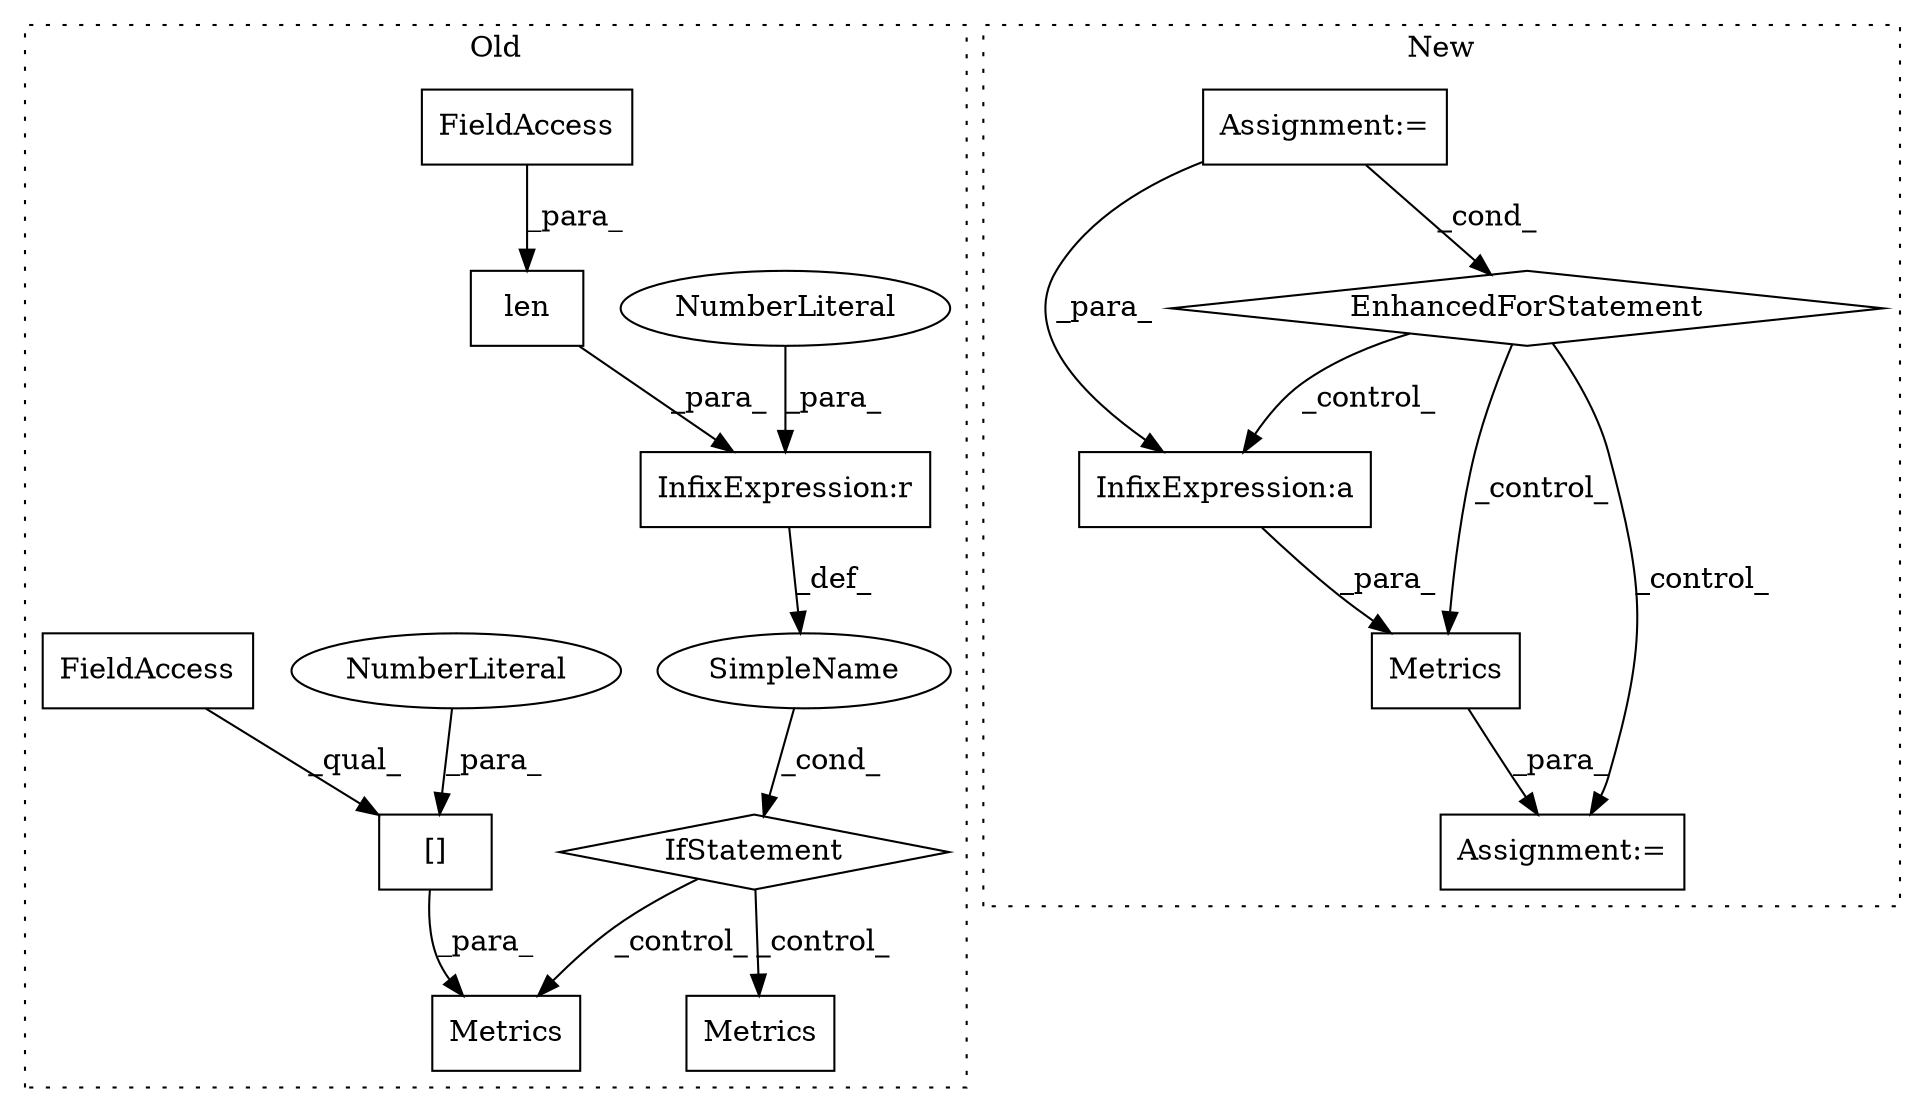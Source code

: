 digraph G {
subgraph cluster0 {
1 [label="Metrics" a="32" s="15277" l="9" shape="box"];
3 [label="SimpleName" a="42" s="" l="" shape="ellipse"];
4 [label="Metrics" a="32" s="15254,15273" l="8,1" shape="box"];
6 [label="[]" a="2" s="15262,15272" l="9,1" shape="box"];
7 [label="NumberLiteral" a="34" s="15271" l="1" shape="ellipse"];
9 [label="InfixExpression:r" a="27" s="15246" l="3" shape="box"];
10 [label="NumberLiteral" a="34" s="15249" l="1" shape="ellipse"];
11 [label="len" a="32" s="15233,15245" l="4,1" shape="box"];
12 [label="FieldAccess" a="22" s="15237" l="8" shape="box"];
13 [label="FieldAccess" a="22" s="15262" l="8" shape="box"];
14 [label="IfStatement" a="25" s="15251" l="3" shape="diamond"];
label = "Old";
style="dotted";
}
subgraph cluster1 {
2 [label="Metrics" a="32" s="16602,16628" l="8,1" shape="box"];
5 [label="InfixExpression:a" a="27" s="16616" l="3" shape="box"];
8 [label="EnhancedForStatement" a="70" s="16500,16590" l="53,2" shape="diamond"];
15 [label="Assignment:=" a="7" s="16601" l="1" shape="box"];
16 [label="Assignment:=" a="7" s="16500,16590" l="53,2" shape="box"];
label = "New";
style="dotted";
}
2 -> 15 [label="_para_"];
3 -> 14 [label="_cond_"];
5 -> 2 [label="_para_"];
6 -> 4 [label="_para_"];
7 -> 6 [label="_para_"];
8 -> 2 [label="_control_"];
8 -> 15 [label="_control_"];
8 -> 5 [label="_control_"];
9 -> 3 [label="_def_"];
10 -> 9 [label="_para_"];
11 -> 9 [label="_para_"];
12 -> 11 [label="_para_"];
13 -> 6 [label="_qual_"];
14 -> 1 [label="_control_"];
14 -> 4 [label="_control_"];
16 -> 8 [label="_cond_"];
16 -> 5 [label="_para_"];
}
